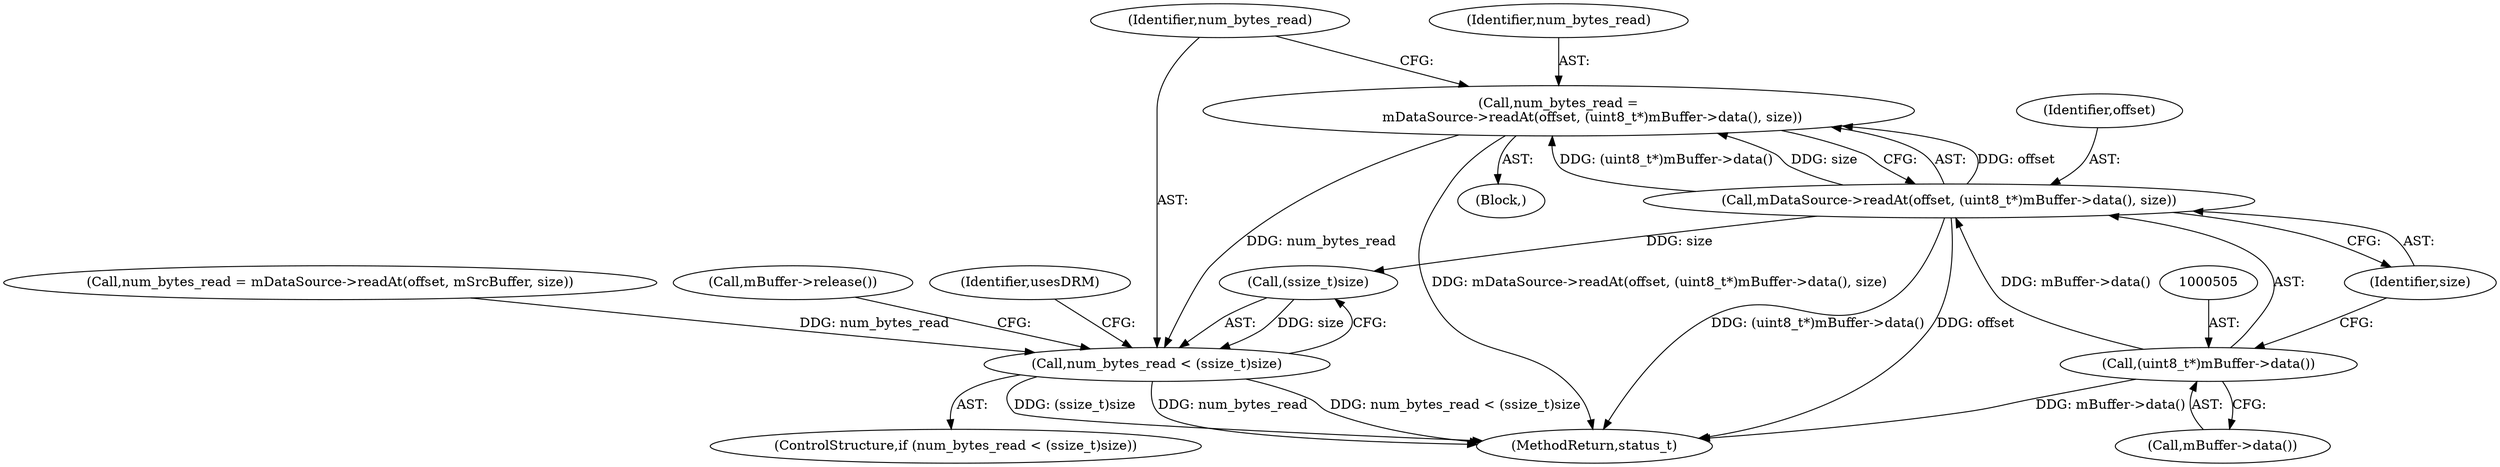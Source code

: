 digraph "0_Android_d48f0f145f8f0f4472bc0af668ac9a8bce44ba9b_0@API" {
"1000500" [label="(Call,num_bytes_read =\n                mDataSource->readAt(offset, (uint8_t*)mBuffer->data(), size))"];
"1000502" [label="(Call,mDataSource->readAt(offset, (uint8_t*)mBuffer->data(), size))"];
"1000504" [label="(Call,(uint8_t*)mBuffer->data())"];
"1000517" [label="(Call,num_bytes_read < (ssize_t)size)"];
"1000517" [label="(Call,num_bytes_read < (ssize_t)size)"];
"1000501" [label="(Identifier,num_bytes_read)"];
"1000519" [label="(Call,(ssize_t)size)"];
"1000518" [label="(Identifier,num_bytes_read)"];
"1000510" [label="(Call,num_bytes_read = mDataSource->readAt(offset, mSrcBuffer, size))"];
"1000523" [label="(Call,mBuffer->release())"];
"1000502" [label="(Call,mDataSource->readAt(offset, (uint8_t*)mBuffer->data(), size))"];
"1000507" [label="(Identifier,size)"];
"1000504" [label="(Call,(uint8_t*)mBuffer->data())"];
"1000506" [label="(Call,mBuffer->data())"];
"1000716" [label="(MethodReturn,status_t)"];
"1000530" [label="(Identifier,usesDRM)"];
"1000499" [label="(Block,)"];
"1000500" [label="(Call,num_bytes_read =\n                mDataSource->readAt(offset, (uint8_t*)mBuffer->data(), size))"];
"1000516" [label="(ControlStructure,if (num_bytes_read < (ssize_t)size))"];
"1000503" [label="(Identifier,offset)"];
"1000500" -> "1000499"  [label="AST: "];
"1000500" -> "1000502"  [label="CFG: "];
"1000501" -> "1000500"  [label="AST: "];
"1000502" -> "1000500"  [label="AST: "];
"1000518" -> "1000500"  [label="CFG: "];
"1000500" -> "1000716"  [label="DDG: mDataSource->readAt(offset, (uint8_t*)mBuffer->data(), size)"];
"1000502" -> "1000500"  [label="DDG: offset"];
"1000502" -> "1000500"  [label="DDG: (uint8_t*)mBuffer->data()"];
"1000502" -> "1000500"  [label="DDG: size"];
"1000500" -> "1000517"  [label="DDG: num_bytes_read"];
"1000502" -> "1000507"  [label="CFG: "];
"1000503" -> "1000502"  [label="AST: "];
"1000504" -> "1000502"  [label="AST: "];
"1000507" -> "1000502"  [label="AST: "];
"1000502" -> "1000716"  [label="DDG: offset"];
"1000502" -> "1000716"  [label="DDG: (uint8_t*)mBuffer->data()"];
"1000504" -> "1000502"  [label="DDG: mBuffer->data()"];
"1000502" -> "1000519"  [label="DDG: size"];
"1000504" -> "1000506"  [label="CFG: "];
"1000505" -> "1000504"  [label="AST: "];
"1000506" -> "1000504"  [label="AST: "];
"1000507" -> "1000504"  [label="CFG: "];
"1000504" -> "1000716"  [label="DDG: mBuffer->data()"];
"1000517" -> "1000516"  [label="AST: "];
"1000517" -> "1000519"  [label="CFG: "];
"1000518" -> "1000517"  [label="AST: "];
"1000519" -> "1000517"  [label="AST: "];
"1000523" -> "1000517"  [label="CFG: "];
"1000530" -> "1000517"  [label="CFG: "];
"1000517" -> "1000716"  [label="DDG: (ssize_t)size"];
"1000517" -> "1000716"  [label="DDG: num_bytes_read"];
"1000517" -> "1000716"  [label="DDG: num_bytes_read < (ssize_t)size"];
"1000510" -> "1000517"  [label="DDG: num_bytes_read"];
"1000519" -> "1000517"  [label="DDG: size"];
}
